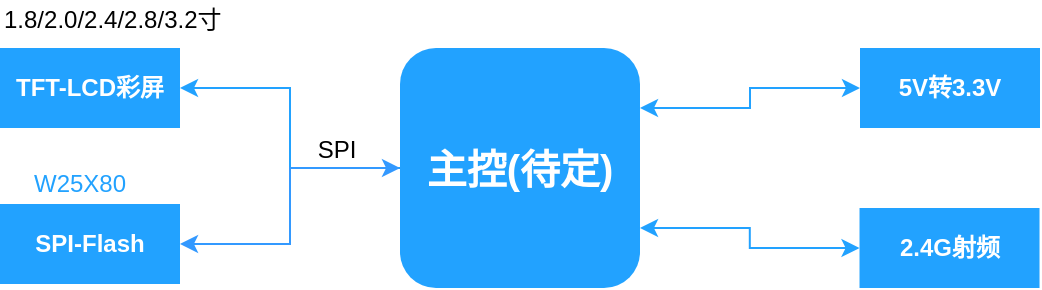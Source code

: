 <mxfile version="10.6.7" type="github"><diagram name="Page-1" id="c7558073-3199-34d8-9f00-42111426c3f3"><mxGraphModel dx="1443" dy="841" grid="1" gridSize="10" guides="1" tooltips="1" connect="1" arrows="1" fold="1" page="1" pageScale="1" pageWidth="826" pageHeight="1169" background="#ffffff" math="0" shadow="0"><root><mxCell id="0"/><mxCell id="1" parent="0"/><mxCell id="4" value="TFT-LCD彩屏" style="whiteSpace=wrap;align=center;verticalAlign=middle;fontStyle=1;strokeWidth=3;fillColor=#22A2FF;strokeColor=none;fontColor=#FFFFFF;" parent="1" vertex="1"><mxGeometry x="80" y="280" width="90" height="40" as="geometry"/></mxCell><mxCell id="5BldXvsSaa0NvlHetUp1-5" style="edgeStyle=orthogonalEdgeStyle;rounded=0;orthogonalLoop=1;jettySize=auto;html=1;exitX=0;exitY=0.5;exitDx=0;exitDy=0;entryX=1;entryY=0.5;entryDx=0;entryDy=0;strokeColor=#22A2FF;" edge="1" parent="1" source="YSv9Dg4yD-s6jrBOp-uO-96" target="4"><mxGeometry relative="1" as="geometry"/></mxCell><mxCell id="5BldXvsSaa0NvlHetUp1-6" style="edgeStyle=orthogonalEdgeStyle;rounded=0;orthogonalLoop=1;jettySize=auto;html=1;exitX=0;exitY=0.5;exitDx=0;exitDy=0;entryX=1;entryY=0.5;entryDx=0;entryDy=0;startArrow=classic;startFill=1;strokeColor=#3399FF;" edge="1" parent="1" source="YSv9Dg4yD-s6jrBOp-uO-96" target="5BldXvsSaa0NvlHetUp1-4"><mxGeometry relative="1" as="geometry"/></mxCell><mxCell id="5BldXvsSaa0NvlHetUp1-7" value="SPI" style="text;html=1;resizable=0;points=[];align=center;verticalAlign=middle;labelBackgroundColor=#ffffff;" vertex="1" connectable="0" parent="5BldXvsSaa0NvlHetUp1-6"><mxGeometry x="-0.46" relative="1" as="geometry"><mxPoint x="7.5" y="-9" as="offset"/></mxGeometry></mxCell><mxCell id="YSv9Dg4yD-s6jrBOp-uO-96" value="主控(待定)" style="whiteSpace=wrap;align=center;verticalAlign=middle;fontStyle=1;strokeWidth=3;fillColor=#22A2FF;rounded=1;glass=0;comic=0;shadow=0;fontSize=20;strokeColor=none;fontColor=#FFFFFF;" parent="1" vertex="1"><mxGeometry x="280" y="280" width="120" height="120" as="geometry"/></mxCell><mxCell id="5BldXvsSaa0NvlHetUp1-4" value="SPI-Flash" style="whiteSpace=wrap;align=center;verticalAlign=middle;fontStyle=1;strokeWidth=3;fillColor=#22A2FF;strokeColor=none;fontColor=#FFFFFF;" vertex="1" parent="1"><mxGeometry x="80" y="358" width="90" height="40" as="geometry"/></mxCell><mxCell id="5BldXvsSaa0NvlHetUp1-8" value="1.8/2.0/2.4/2.8/3.2寸" style="text;html=1;resizable=0;points=[];autosize=1;align=left;verticalAlign=top;spacingTop=-4;" vertex="1" parent="1"><mxGeometry x="80" y="256" width="120" height="20" as="geometry"/></mxCell><mxCell id="5BldXvsSaa0NvlHetUp1-13" style="edgeStyle=orthogonalEdgeStyle;rounded=0;orthogonalLoop=1;jettySize=auto;html=1;exitX=0;exitY=0.5;exitDx=0;exitDy=0;entryX=1;entryY=0.25;entryDx=0;entryDy=0;startArrow=classic;startFill=1;strokeColor=#22A2FF;fontColor=#FFFFFF;" edge="1" parent="1" source="5BldXvsSaa0NvlHetUp1-9" target="YSv9Dg4yD-s6jrBOp-uO-96"><mxGeometry relative="1" as="geometry"/></mxCell><mxCell id="5BldXvsSaa0NvlHetUp1-9" value="5V转3.3V" style="whiteSpace=wrap;align=center;verticalAlign=middle;fontStyle=1;strokeWidth=3;fillColor=#22A2FF;strokeColor=none;fontColor=#FFFFFF;" vertex="1" parent="1"><mxGeometry x="510" y="280" width="90" height="40" as="geometry"/></mxCell><mxCell id="5BldXvsSaa0NvlHetUp1-15" style="edgeStyle=orthogonalEdgeStyle;rounded=0;orthogonalLoop=1;jettySize=auto;html=1;exitX=0;exitY=0.5;exitDx=0;exitDy=0;entryX=1;entryY=0.75;entryDx=0;entryDy=0;startArrow=classic;startFill=1;strokeColor=#22A2FF;fontColor=#FFFFFF;" edge="1" parent="1" source="5BldXvsSaa0NvlHetUp1-11" target="YSv9Dg4yD-s6jrBOp-uO-96"><mxGeometry relative="1" as="geometry"/></mxCell><mxCell id="5BldXvsSaa0NvlHetUp1-11" value="2.4G射频" style="whiteSpace=wrap;align=center;verticalAlign=middle;fontStyle=1;strokeWidth=3;fillColor=#22A2FF;strokeColor=none;fontColor=#FFFFFF;" vertex="1" parent="1"><mxGeometry x="509.762" y="360" width="90" height="40" as="geometry"/></mxCell><mxCell id="5BldXvsSaa0NvlHetUp1-12" value="&lt;font color=&quot;#22a2ff&quot;&gt;W25X80&lt;/font&gt;" style="text;html=1;resizable=0;points=[];autosize=1;align=left;verticalAlign=top;spacingTop=-4;fontColor=#FFFFFF;" vertex="1" parent="1"><mxGeometry x="95" y="338" width="60" height="20" as="geometry"/></mxCell></root></mxGraphModel></diagram></mxfile>